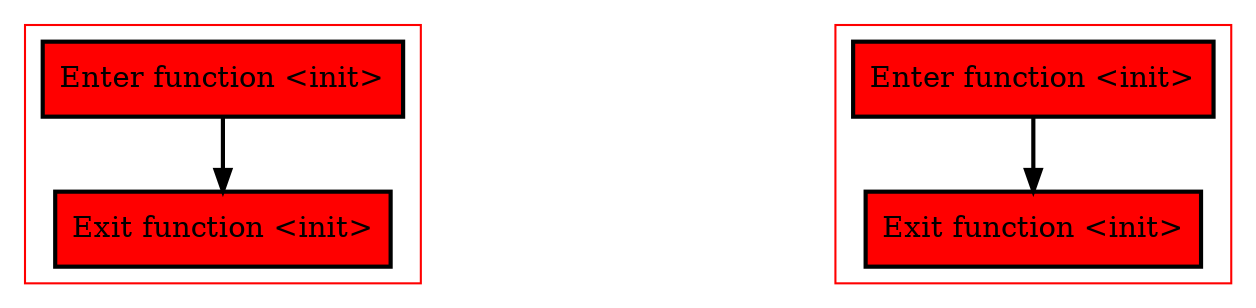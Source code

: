 digraph initBlock_kt {
  graph [splines=ortho nodesep=3]
  node [shape=box penwidth=2]
  edge [penwidth=2]

  subgraph cluster_0 {
    color=red
    0 [label="Enter function <init>" style="filled" fillcolor=red];
    1 [label="Exit function <init>" style="filled" fillcolor=red];
  }

  0 -> {1};

  subgraph cluster_1 {
    color=red
    2 [label="Enter function <init>" style="filled" fillcolor=red];
    3 [label="Exit function <init>" style="filled" fillcolor=red];
  }

  2 -> {3};

}
